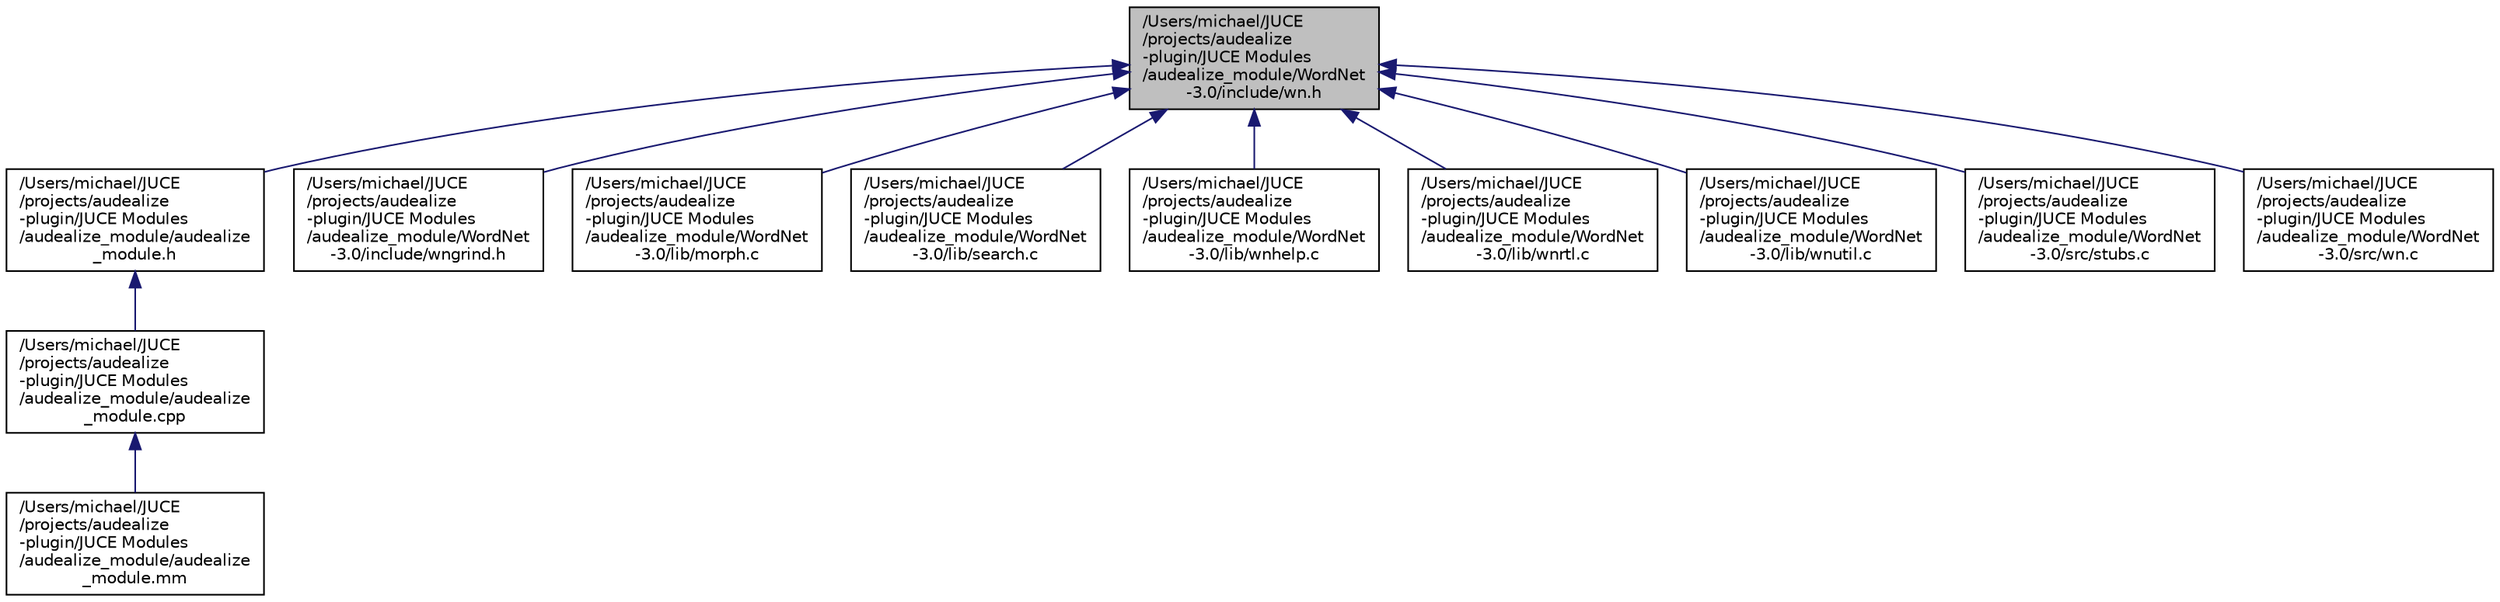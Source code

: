 digraph "/Users/michael/JUCE/projects/audealize-plugin/JUCE Modules/audealize_module/WordNet-3.0/include/wn.h"
{
  edge [fontname="Helvetica",fontsize="10",labelfontname="Helvetica",labelfontsize="10"];
  node [fontname="Helvetica",fontsize="10",shape=record];
  Node1 [label="/Users/michael/JUCE\l/projects/audealize\l-plugin/JUCE Modules\l/audealize_module/WordNet\l-3.0/include/wn.h",height=0.2,width=0.4,color="black", fillcolor="grey75", style="filled", fontcolor="black"];
  Node1 -> Node2 [dir="back",color="midnightblue",fontsize="10",style="solid",fontname="Helvetica"];
  Node2 [label="/Users/michael/JUCE\l/projects/audealize\l-plugin/JUCE Modules\l/audealize_module/audealize\l_module.h",height=0.2,width=0.4,color="black", fillcolor="white", style="filled",URL="$audealize__module_8h.html"];
  Node2 -> Node3 [dir="back",color="midnightblue",fontsize="10",style="solid",fontname="Helvetica"];
  Node3 [label="/Users/michael/JUCE\l/projects/audealize\l-plugin/JUCE Modules\l/audealize_module/audealize\l_module.cpp",height=0.2,width=0.4,color="black", fillcolor="white", style="filled",URL="$audealize__module_8cpp.html"];
  Node3 -> Node4 [dir="back",color="midnightblue",fontsize="10",style="solid",fontname="Helvetica"];
  Node4 [label="/Users/michael/JUCE\l/projects/audealize\l-plugin/JUCE Modules\l/audealize_module/audealize\l_module.mm",height=0.2,width=0.4,color="black", fillcolor="white", style="filled",URL="$audealize__module_8mm.html"];
  Node1 -> Node5 [dir="back",color="midnightblue",fontsize="10",style="solid",fontname="Helvetica"];
  Node5 [label="/Users/michael/JUCE\l/projects/audealize\l-plugin/JUCE Modules\l/audealize_module/WordNet\l-3.0/include/wngrind.h",height=0.2,width=0.4,color="black", fillcolor="white", style="filled",URL="$wngrind_8h.html"];
  Node1 -> Node6 [dir="back",color="midnightblue",fontsize="10",style="solid",fontname="Helvetica"];
  Node6 [label="/Users/michael/JUCE\l/projects/audealize\l-plugin/JUCE Modules\l/audealize_module/WordNet\l-3.0/lib/morph.c",height=0.2,width=0.4,color="black", fillcolor="white", style="filled",URL="$morph_8c.html"];
  Node1 -> Node7 [dir="back",color="midnightblue",fontsize="10",style="solid",fontname="Helvetica"];
  Node7 [label="/Users/michael/JUCE\l/projects/audealize\l-plugin/JUCE Modules\l/audealize_module/WordNet\l-3.0/lib/search.c",height=0.2,width=0.4,color="black", fillcolor="white", style="filled",URL="$search_8c.html"];
  Node1 -> Node8 [dir="back",color="midnightblue",fontsize="10",style="solid",fontname="Helvetica"];
  Node8 [label="/Users/michael/JUCE\l/projects/audealize\l-plugin/JUCE Modules\l/audealize_module/WordNet\l-3.0/lib/wnhelp.c",height=0.2,width=0.4,color="black", fillcolor="white", style="filled",URL="$wnhelp_8c.html"];
  Node1 -> Node9 [dir="back",color="midnightblue",fontsize="10",style="solid",fontname="Helvetica"];
  Node9 [label="/Users/michael/JUCE\l/projects/audealize\l-plugin/JUCE Modules\l/audealize_module/WordNet\l-3.0/lib/wnrtl.c",height=0.2,width=0.4,color="black", fillcolor="white", style="filled",URL="$wnrtl_8c.html"];
  Node1 -> Node10 [dir="back",color="midnightblue",fontsize="10",style="solid",fontname="Helvetica"];
  Node10 [label="/Users/michael/JUCE\l/projects/audealize\l-plugin/JUCE Modules\l/audealize_module/WordNet\l-3.0/lib/wnutil.c",height=0.2,width=0.4,color="black", fillcolor="white", style="filled",URL="$wnutil_8c.html"];
  Node1 -> Node11 [dir="back",color="midnightblue",fontsize="10",style="solid",fontname="Helvetica"];
  Node11 [label="/Users/michael/JUCE\l/projects/audealize\l-plugin/JUCE Modules\l/audealize_module/WordNet\l-3.0/src/stubs.c",height=0.2,width=0.4,color="black", fillcolor="white", style="filled",URL="$stubs_8c.html"];
  Node1 -> Node12 [dir="back",color="midnightblue",fontsize="10",style="solid",fontname="Helvetica"];
  Node12 [label="/Users/michael/JUCE\l/projects/audealize\l-plugin/JUCE Modules\l/audealize_module/WordNet\l-3.0/src/wn.c",height=0.2,width=0.4,color="black", fillcolor="white", style="filled",URL="$wn_8c.html"];
}
